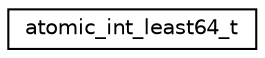 digraph "Graphical Class Hierarchy"
{
 // LATEX_PDF_SIZE
  edge [fontname="Helvetica",fontsize="10",labelfontname="Helvetica",labelfontsize="10"];
  node [fontname="Helvetica",fontsize="10",shape=record];
  rankdir="LR";
  Node0 [label="atomic_int_least64_t",height=0.2,width=0.4,color="black", fillcolor="white", style="filled",URL="$structatomic__int__least64__t.html",tooltip="Type with the same alignment and size as atomic_int_least64_t"];
}

